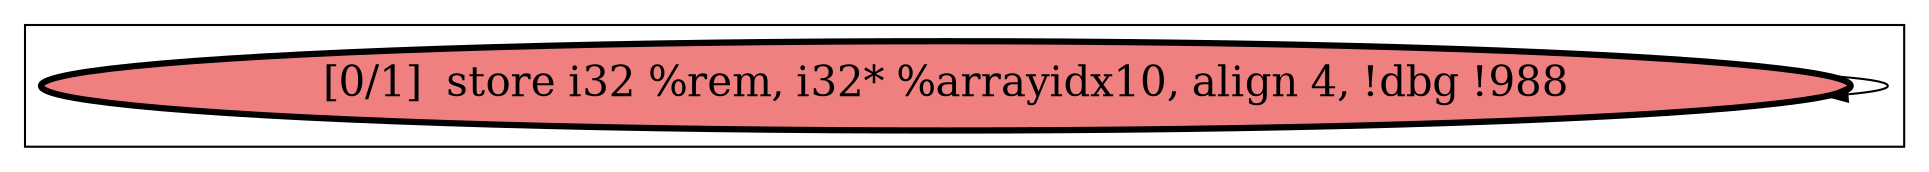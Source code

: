 
digraph G {





subgraph cluster0 {


node28 [penwidth=3.0,fontsize=20,fillcolor=lightcoral,label="[0/1]  store i32 %rem, i32* %arrayidx10, align 4, !dbg !988",shape=ellipse,style=filled ]

node28->node28 [ ]


}

}
